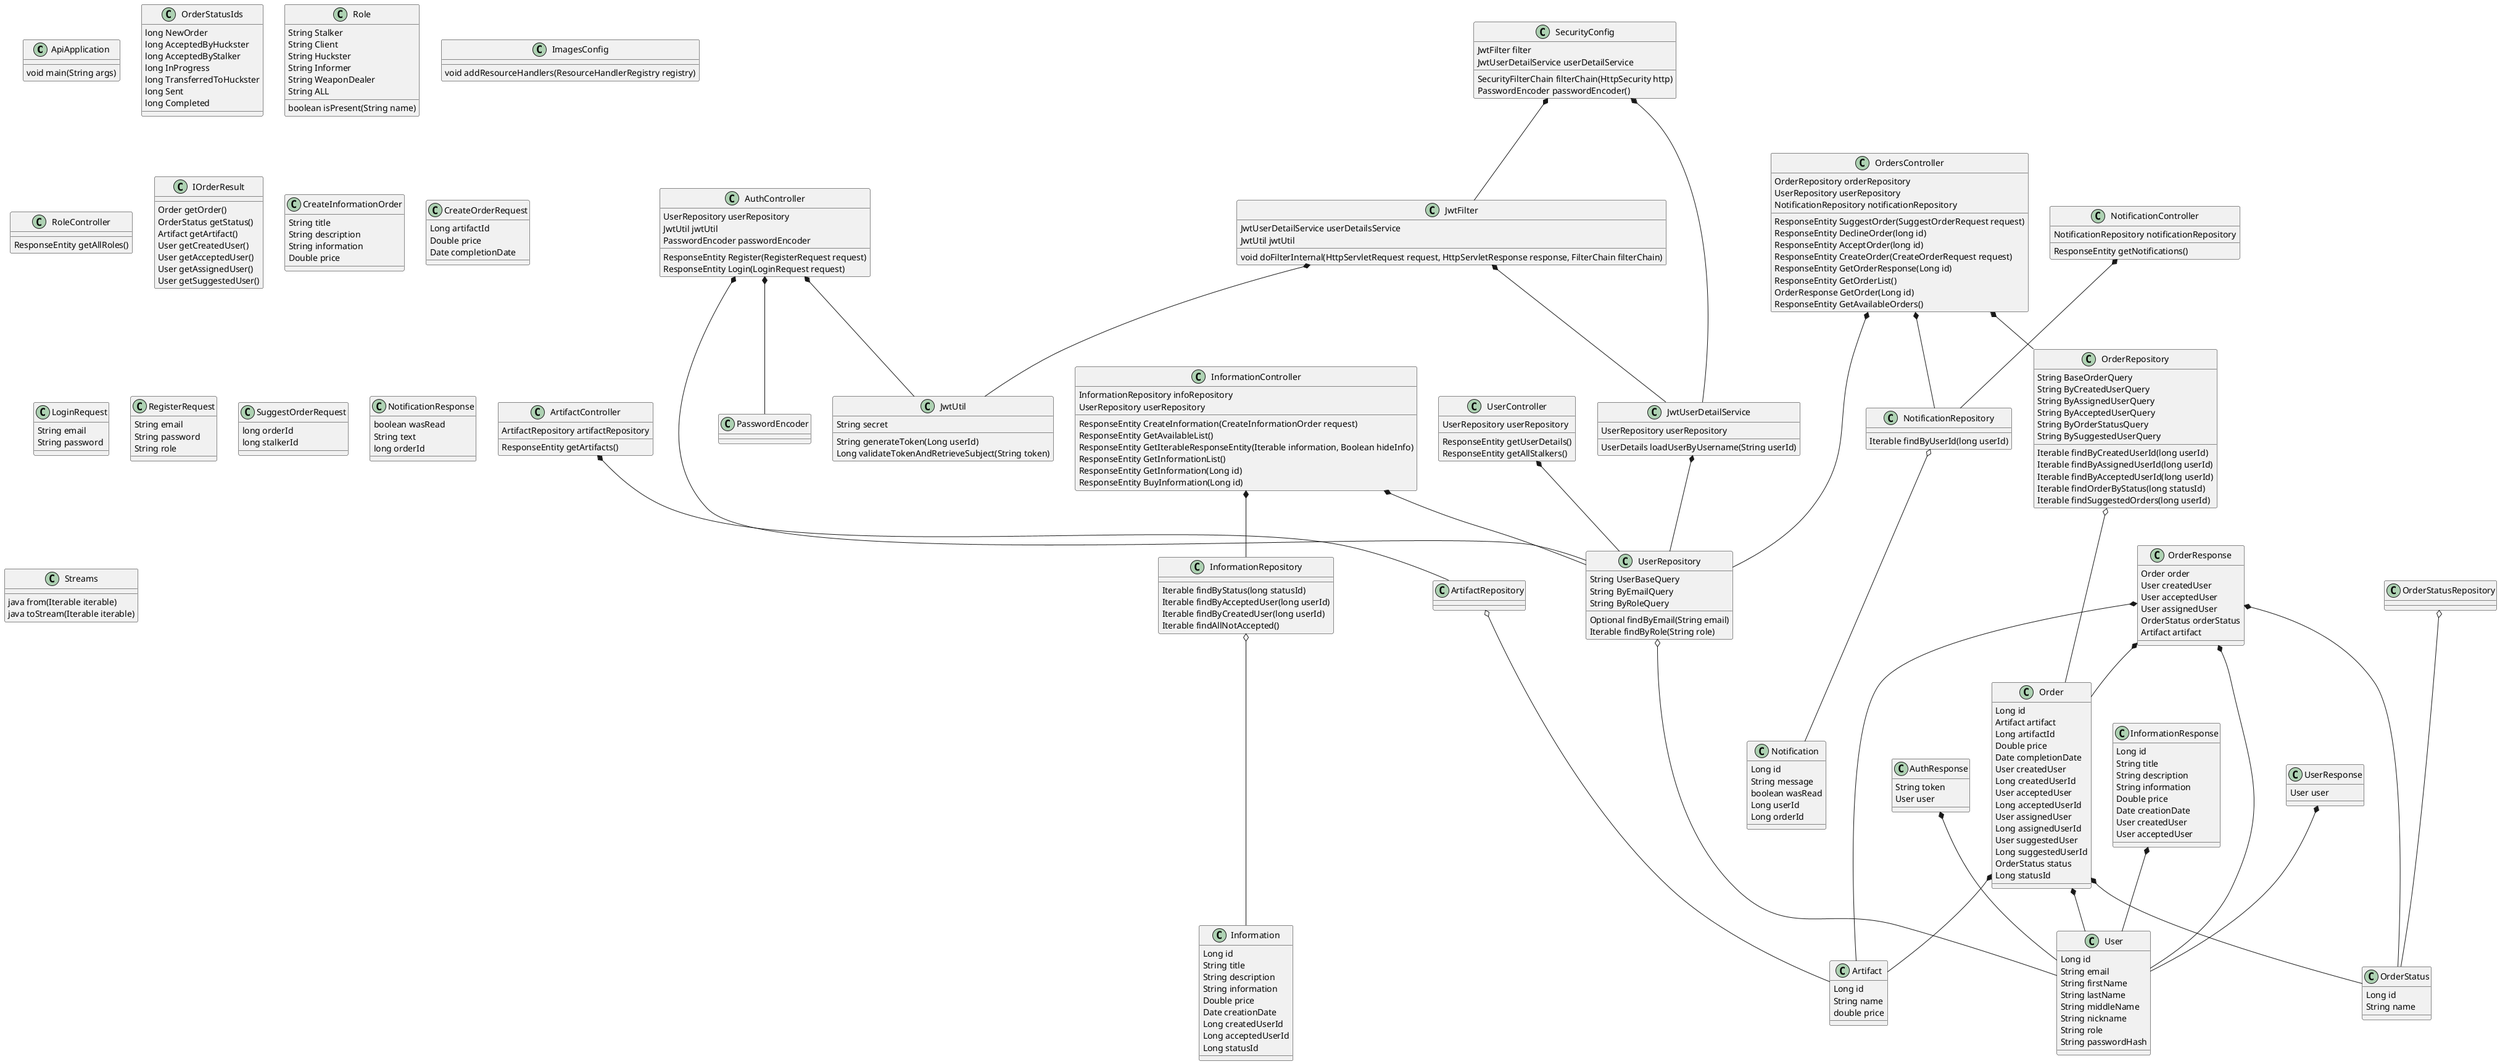 @startuml Classes
class ApiApplication {
    void main(String args)
}
class OrderStatusIds {
    long NewOrder
    long AcceptedByHuckster
    long AcceptedByStalker
    long InProgress
    long TransferredToHuckster
    long Sent
    long Completed
}
class Role {
    String Stalker
    String Client
    String Huckster
    String Informer
    String WeaponDealer
    String ALL
    boolean isPresent(String name)
}
class ArtifactController {
    ArtifactRepository artifactRepository
    ResponseEntity getArtifacts()
}
ArtifactController *-- ArtifactRepository
class AuthController {
    UserRepository userRepository
    JwtUtil jwtUtil
    PasswordEncoder passwordEncoder
    ResponseEntity Register(RegisterRequest request)
    ResponseEntity Login(LoginRequest request)
}
AuthController *-- UserRepository
AuthController *-- JwtUtil
AuthController *-- PasswordEncoder
class ImagesConfig {
    void addResourceHandlers(ResourceHandlerRegistry registry)
}
class InformationController {
    InformationRepository infoRepository
    UserRepository userRepository
    ResponseEntity CreateInformation(CreateInformationOrder request)
    ResponseEntity GetAvailableList()
    ResponseEntity GetIterableResponseEntity(Iterable information, Boolean hideInfo)
    ResponseEntity GetInformationList()
    ResponseEntity GetInformation(Long id)
    ResponseEntity BuyInformation(Long id)
}
InformationController *-- UserRepository
InformationController *-- InformationRepository
class NotificationController {
    NotificationRepository notificationRepository
    ResponseEntity getNotifications()
}
NotificationController *-- NotificationRepository
class OrdersController {
    OrderRepository orderRepository
    UserRepository userRepository
    NotificationRepository notificationRepository
    ResponseEntity SuggestOrder(SuggestOrderRequest request)
    ResponseEntity DeclineOrder(long id)
    ResponseEntity AcceptOrder(long id)
    ResponseEntity CreateOrder(CreateOrderRequest request)
    ResponseEntity GetOrderResponse(Long id)
    ResponseEntity GetOrderList()
    OrderResponse GetOrder(Long id)
    ResponseEntity GetAvailableOrders()
}
OrdersController *-- OrderRepository
OrdersController *-- UserRepository
OrdersController *-- NotificationRepository
class RoleController {
    ResponseEntity getAllRoles()
}
class UserController {
    UserRepository userRepository
    ResponseEntity getUserDetails()
    ResponseEntity getAllStalkers()
}
UserController *-- UserRepository
class Artifact {
    Long id
    String name
    double price
}
class Information {
    Long id
    String title
    String description
    String information
    Double price
    Date creationDate
    Long createdUserId
    Long acceptedUserId
    Long statusId
}
class Notification {
    Long id
    String message
    boolean wasRead
    Long userId
    Long orderId
}
class Order {
    Long id
    Artifact artifact
    Long artifactId
    Double price
    Date completionDate
    User createdUser
    Long createdUserId
    User acceptedUser
    Long acceptedUserId
    User assignedUser
    Long assignedUserId
    User suggestedUser
    Long suggestedUserId
    OrderStatus status
    Long statusId
}
Order *-- User
Order *-- Artifact
Order *-- OrderStatus
class OrderStatus {
    Long id
    String name
}
class User {
    Long id
    String email
    String firstName
    String lastName
    String middleName
    String nickname
    String role
    String passwordHash
}
class ArtifactRepository {
}
ArtifactRepository o--- Artifact
class InformationRepository {
    Iterable findByStatus(long statusId)
    Iterable findByAcceptedUser(long userId)
    Iterable findByCreatedUser(long userId)
    Iterable findAllNotAccepted()
}
InformationRepository o--- Information
class NotificationRepository {
    Iterable findByUserId(long userId)
}
NotificationRepository o--- Notification
class OrderRepository {
    String BaseOrderQuery
    String ByCreatedUserQuery
    String ByAssignedUserQuery
    String ByAcceptedUserQuery
    String ByOrderStatusQuery
    String BySuggestedUserQuery
    Iterable findByCreatedUserId(long userId)
    Iterable findByAssignedUserId(long userId)
    Iterable findByAcceptedUserId(long userId)
    Iterable findOrderByStatus(long statusId)
    Iterable findSuggestedOrders(long userId)
}
OrderRepository o--- Order
class OrderStatusRepository {
}
OrderStatusRepository o--- OrderStatus
class UserRepository {
    String UserBaseQuery
    String ByEmailQuery
    String ByRoleQuery
    Optional findByEmail(String email)
    Iterable findByRole(String role)
}
UserRepository o--- User
class IOrderResult {
    Order getOrder()
    OrderStatus getStatus()
    Artifact getArtifact()
    User getCreatedUser()
    User getAcceptedUser()
    User getAssignedUser()
    User getSuggestedUser()
}
class CreateInformationOrder {
    String title
    String description
    String information
    Double price
}
class CreateOrderRequest {
    Long artifactId
    Double price
    Date completionDate
}
class LoginRequest {
    String email
    String password
}
class RegisterRequest {
    String email
    String password
    String role
}
class SuggestOrderRequest {
    long orderId
    long stalkerId
}
class AuthResponse {
    String token
    User user
}
AuthResponse *-- User
class InformationResponse {
    Long id
    String title
    String description
    String information
    Double price
    Date creationDate
    User createdUser
    User acceptedUser
}
InformationResponse *-- User
class NotificationResponse {
    boolean wasRead
    String text
    long orderId
}
class OrderResponse {
    Order order
    User createdUser
    User acceptedUser
    User assignedUser
    OrderStatus orderStatus
    Artifact artifact
}
OrderResponse *-- Artifact
OrderResponse *-- User
OrderResponse *-- Order
OrderResponse *-- OrderStatus
class UserResponse {
    User user
}
UserResponse *-- User
class JwtFilter {
    JwtUserDetailService userDetailsService
    JwtUtil jwtUtil
    void doFilterInternal(HttpServletRequest request, HttpServletResponse response, FilterChain filterChain)
}
JwtFilter *-- JwtUtil
JwtFilter *-- JwtUserDetailService
class JwtUserDetailService {
    UserRepository userRepository
    UserDetails loadUserByUsername(String userId)
}
JwtUserDetailService *-- UserRepository
class JwtUtil {
    String secret
    String generateToken(Long userId)
    Long validateTokenAndRetrieveSubject(String token)
}
class SecurityConfig {
    JwtFilter filter
    JwtUserDetailService userDetailService
    SecurityFilterChain filterChain(HttpSecurity http)
    PasswordEncoder passwordEncoder()
}
SecurityConfig *-- JwtFilter
SecurityConfig *-- JwtUserDetailService
class Streams {
    java from(Iterable iterable)
    java toStream(Iterable iterable)
}
@enduml
